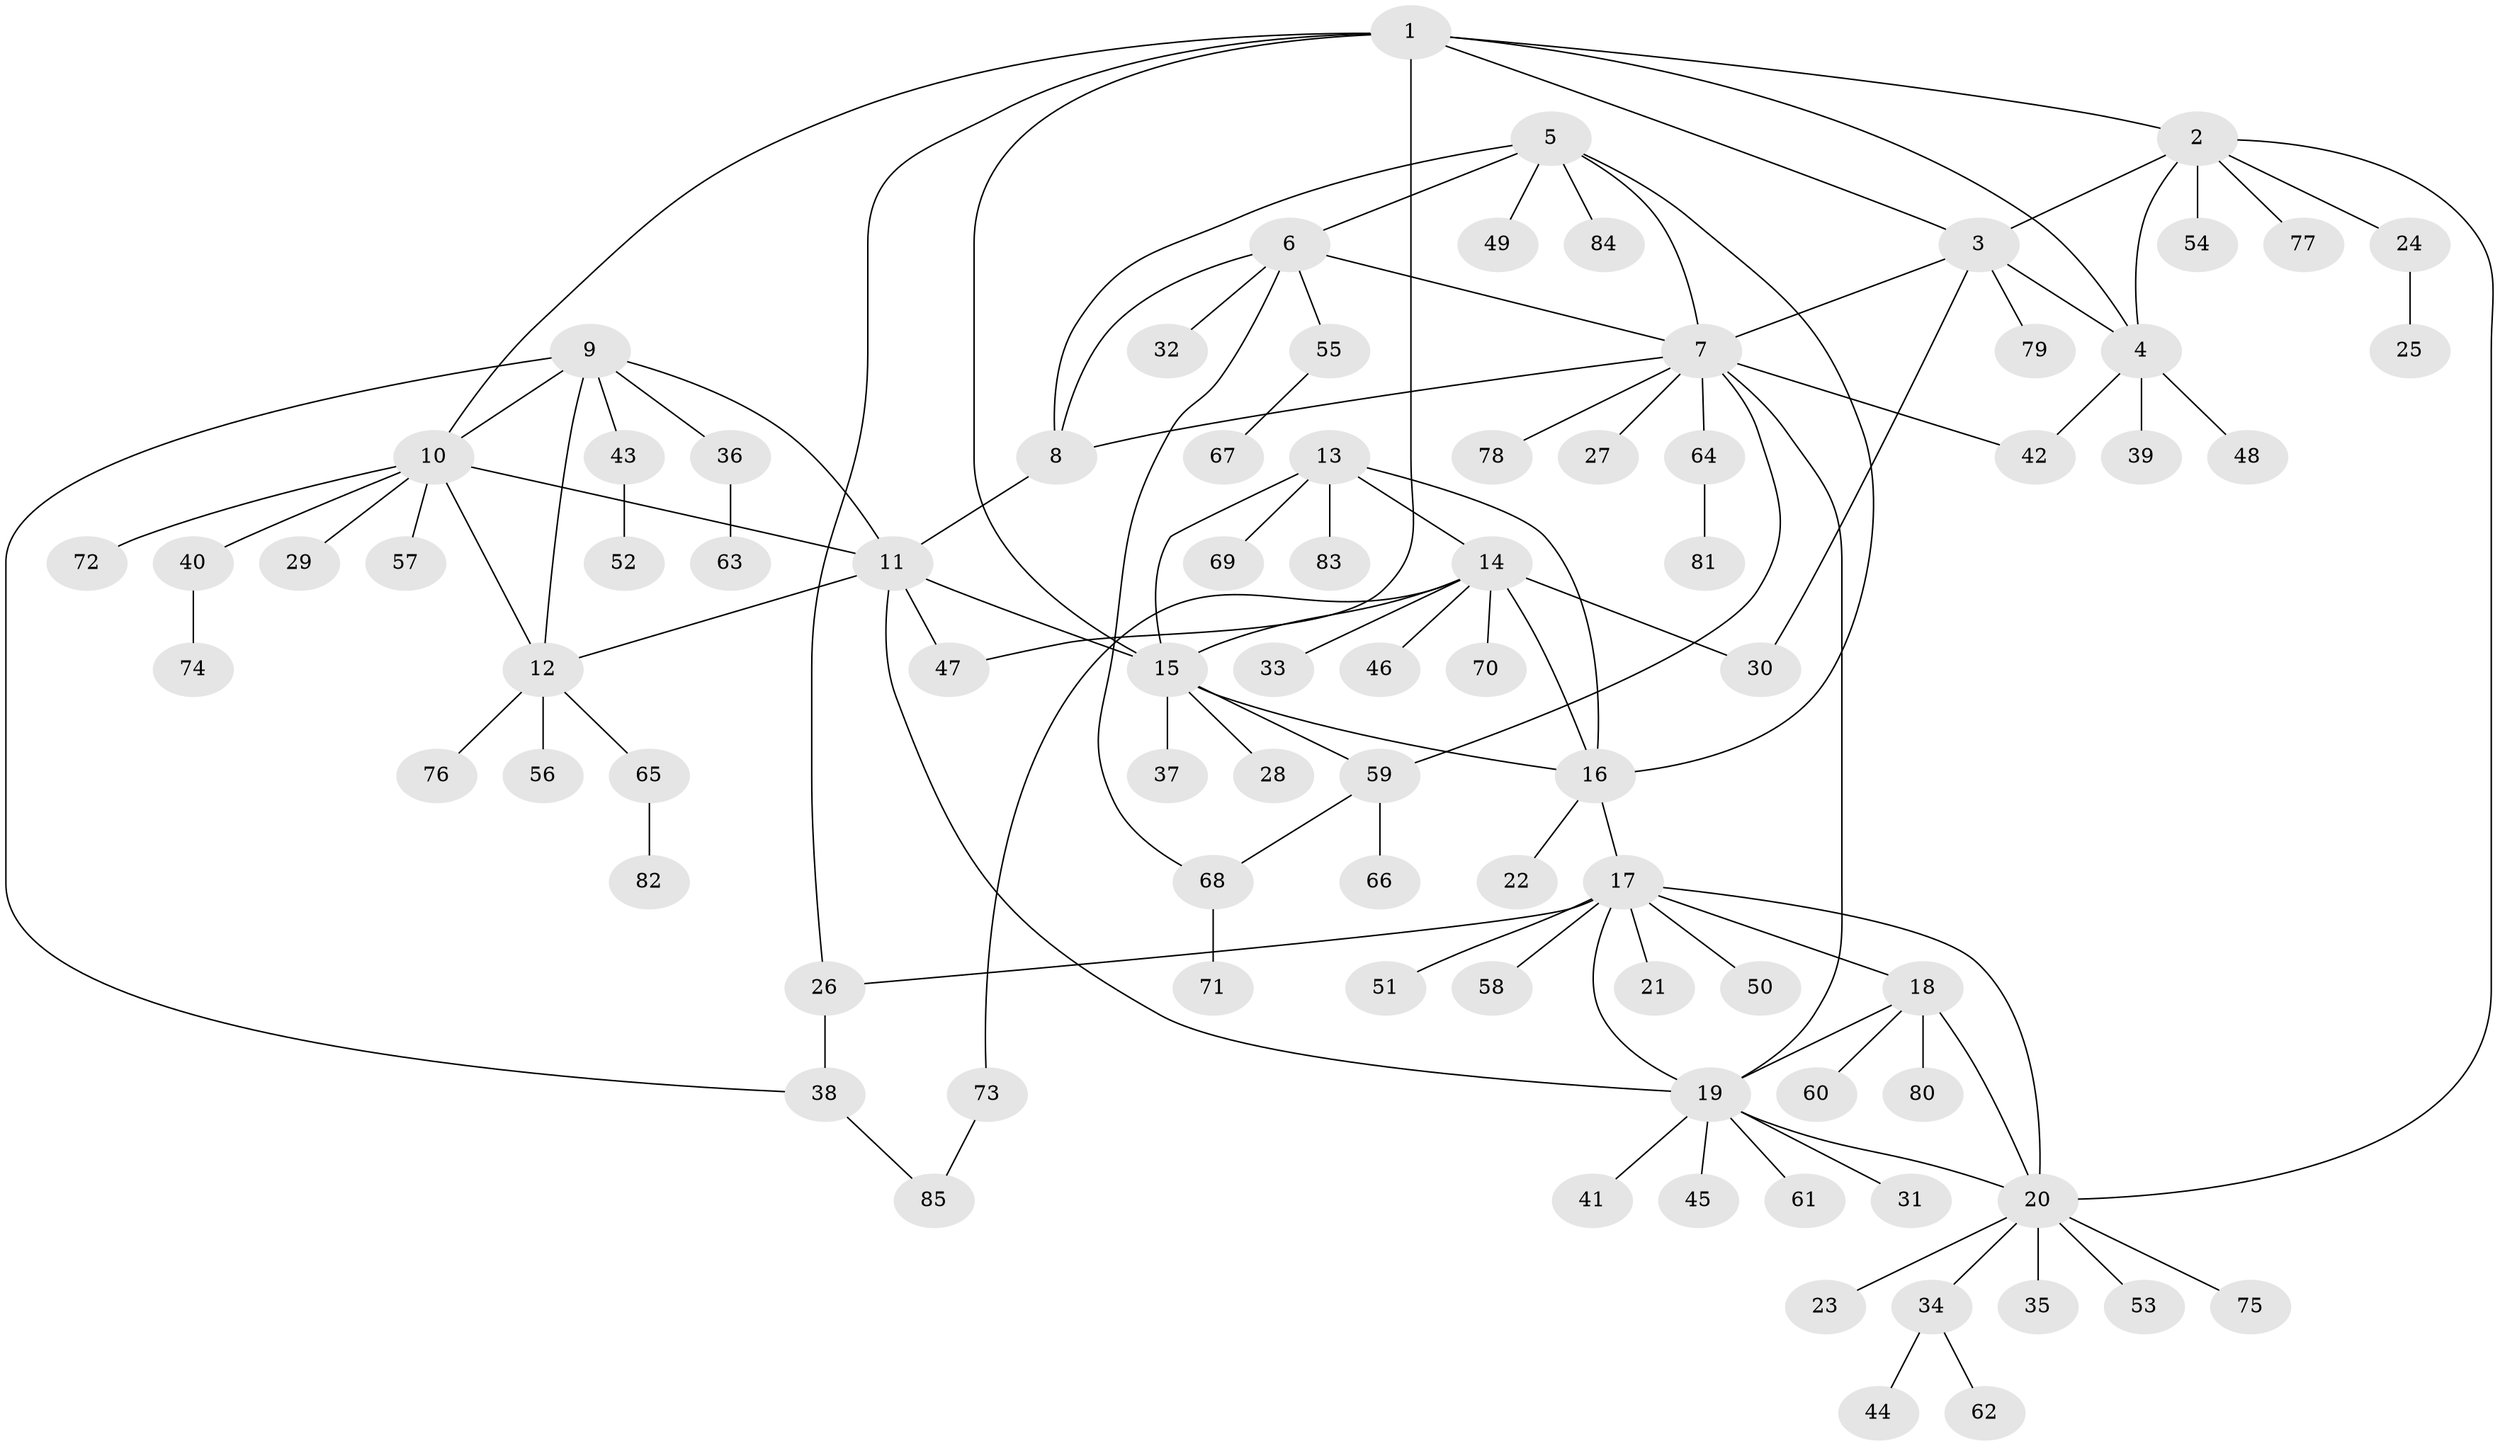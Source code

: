 // coarse degree distribution, {9: 0.046153846153846156, 6: 0.06153846153846154, 4: 0.03076923076923077, 5: 0.046153846153846156, 8: 0.015384615384615385, 3: 0.015384615384615385, 10: 0.03076923076923077, 7: 0.015384615384615385, 1: 0.6461538461538462, 2: 0.09230769230769231}
// Generated by graph-tools (version 1.1) at 2025/24/03/03/25 07:24:10]
// undirected, 85 vertices, 113 edges
graph export_dot {
graph [start="1"]
  node [color=gray90,style=filled];
  1;
  2;
  3;
  4;
  5;
  6;
  7;
  8;
  9;
  10;
  11;
  12;
  13;
  14;
  15;
  16;
  17;
  18;
  19;
  20;
  21;
  22;
  23;
  24;
  25;
  26;
  27;
  28;
  29;
  30;
  31;
  32;
  33;
  34;
  35;
  36;
  37;
  38;
  39;
  40;
  41;
  42;
  43;
  44;
  45;
  46;
  47;
  48;
  49;
  50;
  51;
  52;
  53;
  54;
  55;
  56;
  57;
  58;
  59;
  60;
  61;
  62;
  63;
  64;
  65;
  66;
  67;
  68;
  69;
  70;
  71;
  72;
  73;
  74;
  75;
  76;
  77;
  78;
  79;
  80;
  81;
  82;
  83;
  84;
  85;
  1 -- 2;
  1 -- 3;
  1 -- 4;
  1 -- 10;
  1 -- 15;
  1 -- 26;
  1 -- 47;
  2 -- 3;
  2 -- 4;
  2 -- 20;
  2 -- 24;
  2 -- 54;
  2 -- 77;
  3 -- 4;
  3 -- 7;
  3 -- 30;
  3 -- 79;
  4 -- 39;
  4 -- 42;
  4 -- 48;
  5 -- 6;
  5 -- 7;
  5 -- 8;
  5 -- 16;
  5 -- 49;
  5 -- 84;
  6 -- 7;
  6 -- 8;
  6 -- 32;
  6 -- 55;
  6 -- 68;
  7 -- 8;
  7 -- 19;
  7 -- 27;
  7 -- 42;
  7 -- 59;
  7 -- 64;
  7 -- 78;
  8 -- 11;
  9 -- 10;
  9 -- 11;
  9 -- 12;
  9 -- 36;
  9 -- 38;
  9 -- 43;
  10 -- 11;
  10 -- 12;
  10 -- 29;
  10 -- 40;
  10 -- 57;
  10 -- 72;
  11 -- 12;
  11 -- 15;
  11 -- 19;
  11 -- 47;
  12 -- 56;
  12 -- 65;
  12 -- 76;
  13 -- 14;
  13 -- 15;
  13 -- 16;
  13 -- 69;
  13 -- 83;
  14 -- 15;
  14 -- 16;
  14 -- 30;
  14 -- 33;
  14 -- 46;
  14 -- 70;
  14 -- 73;
  15 -- 16;
  15 -- 28;
  15 -- 37;
  15 -- 59;
  16 -- 17;
  16 -- 22;
  17 -- 18;
  17 -- 19;
  17 -- 20;
  17 -- 21;
  17 -- 26;
  17 -- 50;
  17 -- 51;
  17 -- 58;
  18 -- 19;
  18 -- 20;
  18 -- 60;
  18 -- 80;
  19 -- 20;
  19 -- 31;
  19 -- 41;
  19 -- 45;
  19 -- 61;
  20 -- 23;
  20 -- 34;
  20 -- 35;
  20 -- 53;
  20 -- 75;
  24 -- 25;
  26 -- 38;
  34 -- 44;
  34 -- 62;
  36 -- 63;
  38 -- 85;
  40 -- 74;
  43 -- 52;
  55 -- 67;
  59 -- 66;
  59 -- 68;
  64 -- 81;
  65 -- 82;
  68 -- 71;
  73 -- 85;
}
